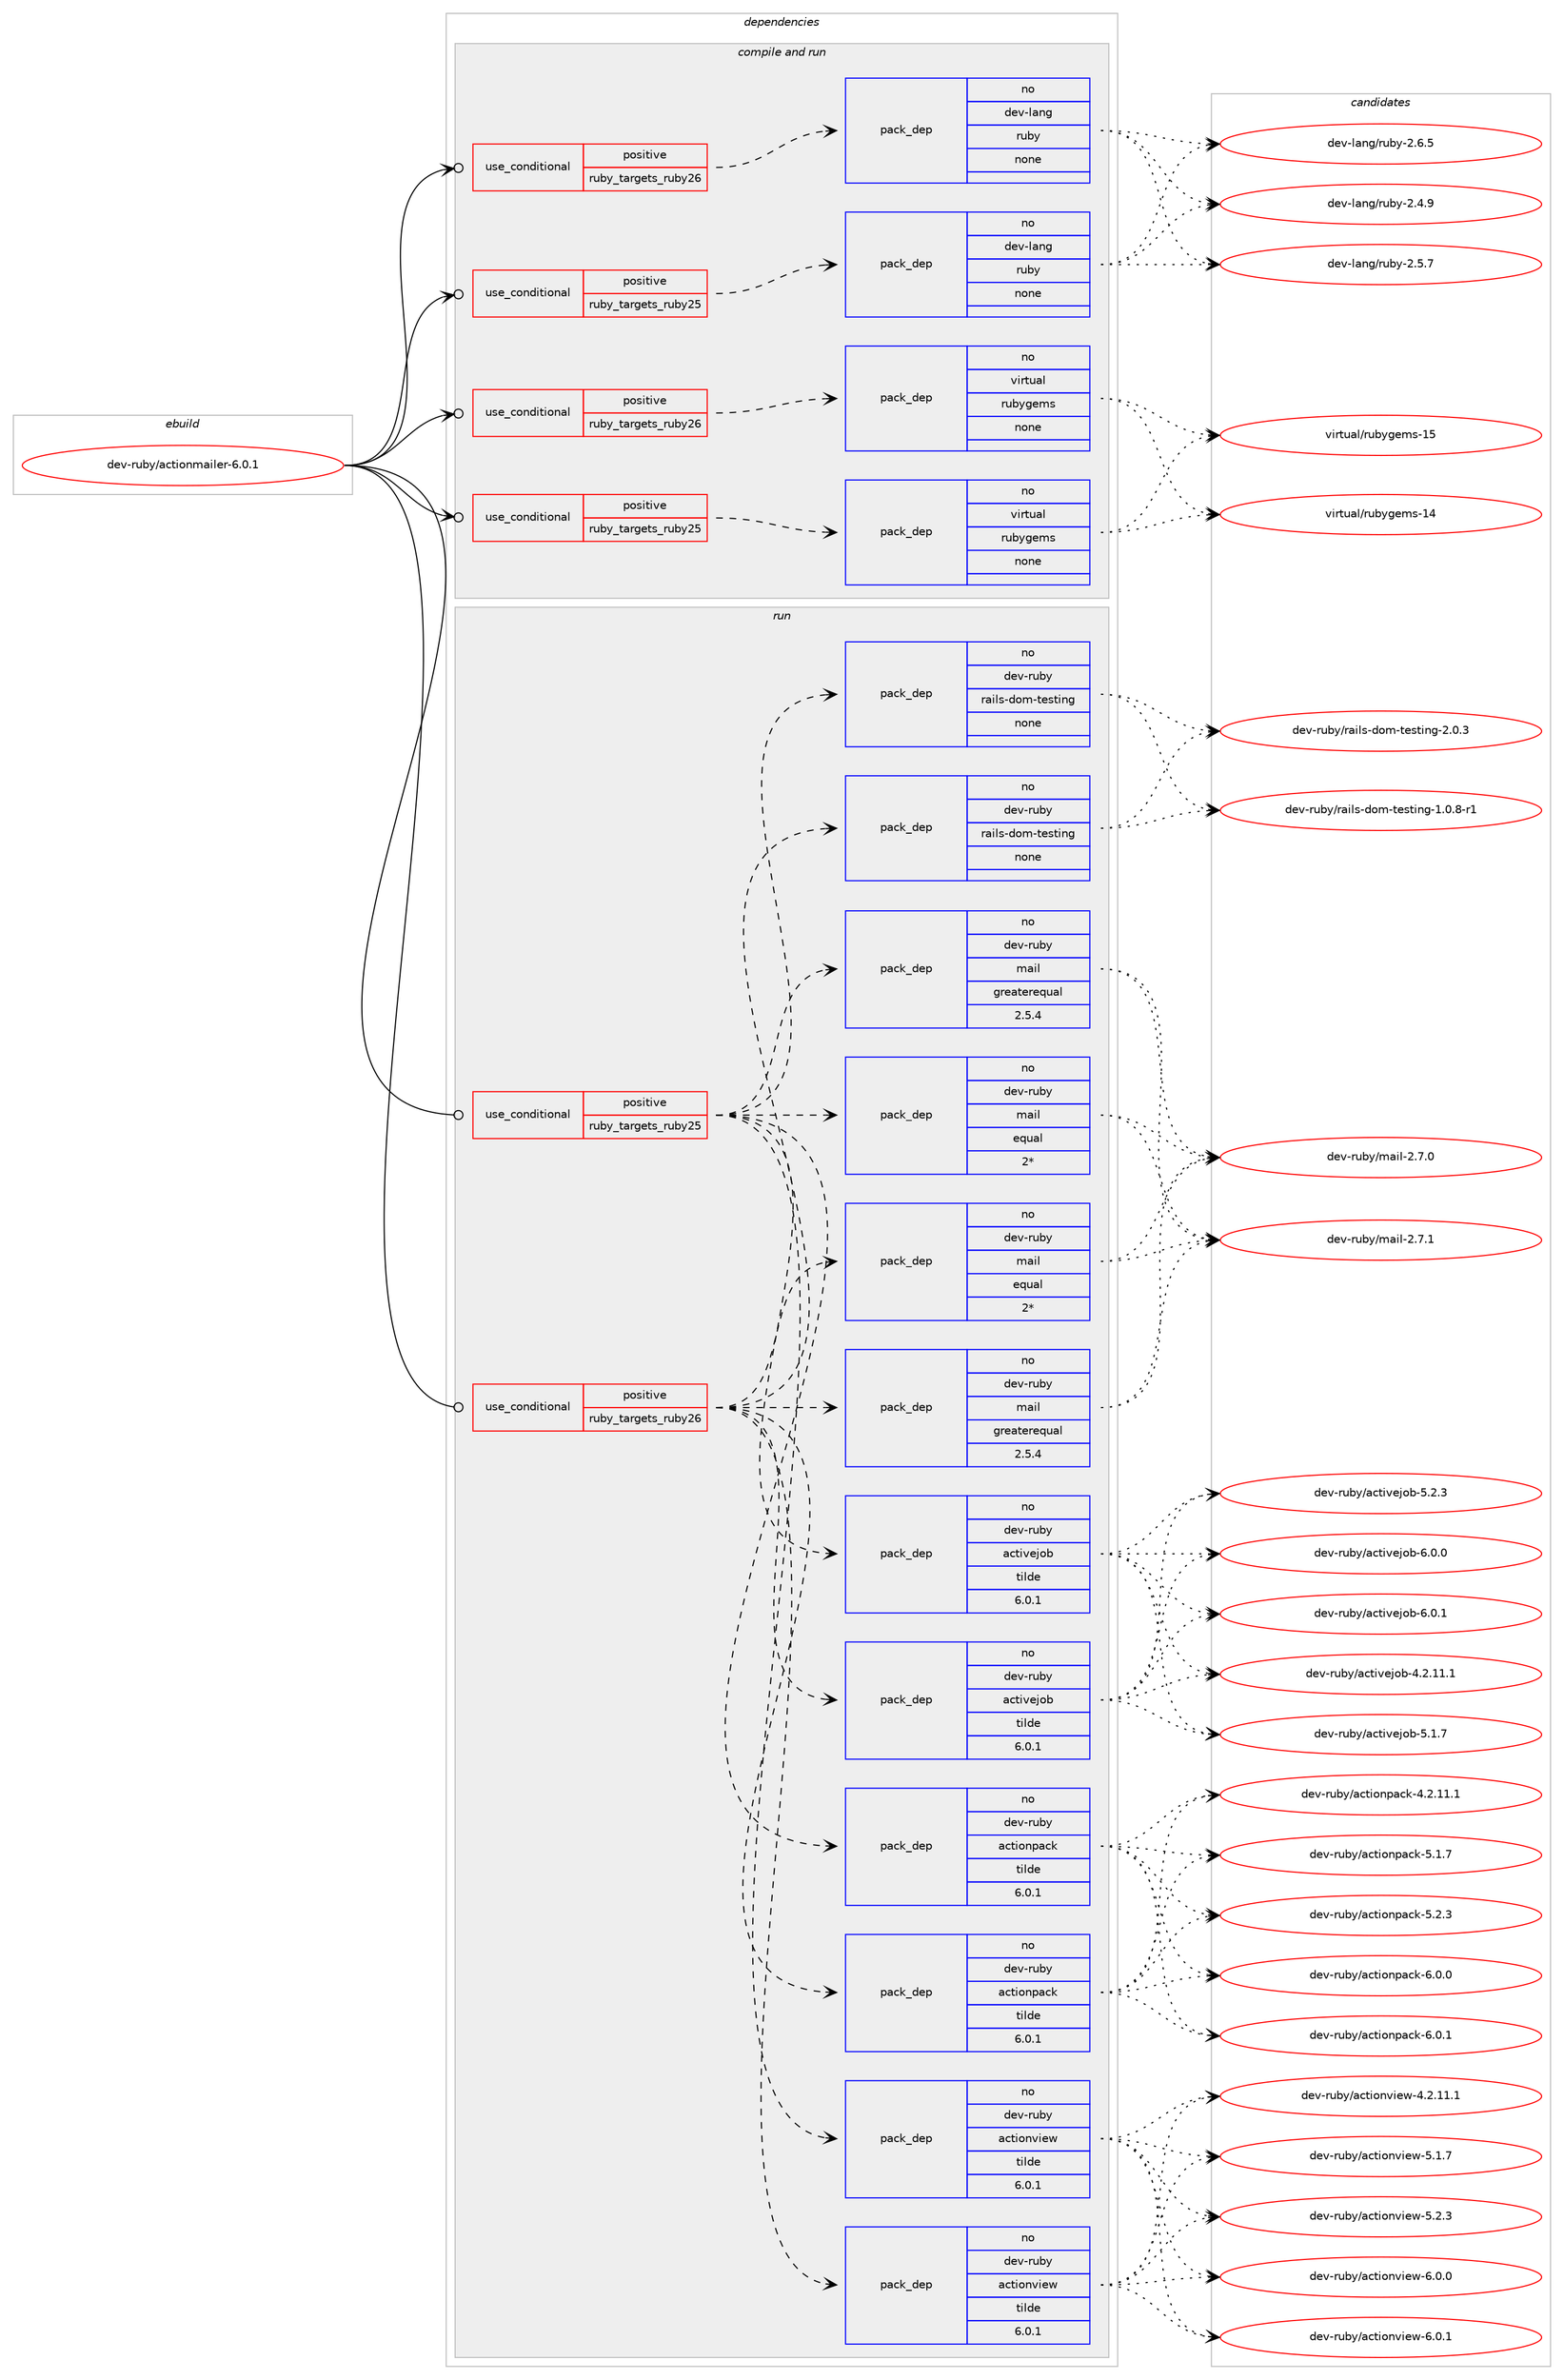digraph prolog {

# *************
# Graph options
# *************

newrank=true;
concentrate=true;
compound=true;
graph [rankdir=LR,fontname=Helvetica,fontsize=10,ranksep=1.5];#, ranksep=2.5, nodesep=0.2];
edge  [arrowhead=vee];
node  [fontname=Helvetica,fontsize=10];

# **********
# The ebuild
# **********

subgraph cluster_leftcol {
color=gray;
rank=same;
label=<<i>ebuild</i>>;
id [label="dev-ruby/actionmailer-6.0.1", color=red, width=4, href="../dev-ruby/actionmailer-6.0.1.svg"];
}

# ****************
# The dependencies
# ****************

subgraph cluster_midcol {
color=gray;
label=<<i>dependencies</i>>;
subgraph cluster_compile {
fillcolor="#eeeeee";
style=filled;
label=<<i>compile</i>>;
}
subgraph cluster_compileandrun {
fillcolor="#eeeeee";
style=filled;
label=<<i>compile and run</i>>;
subgraph cond156920 {
dependency674195 [label=<<TABLE BORDER="0" CELLBORDER="1" CELLSPACING="0" CELLPADDING="4"><TR><TD ROWSPAN="3" CELLPADDING="10">use_conditional</TD></TR><TR><TD>positive</TD></TR><TR><TD>ruby_targets_ruby25</TD></TR></TABLE>>, shape=none, color=red];
subgraph pack505369 {
dependency674196 [label=<<TABLE BORDER="0" CELLBORDER="1" CELLSPACING="0" CELLPADDING="4" WIDTH="220"><TR><TD ROWSPAN="6" CELLPADDING="30">pack_dep</TD></TR><TR><TD WIDTH="110">no</TD></TR><TR><TD>dev-lang</TD></TR><TR><TD>ruby</TD></TR><TR><TD>none</TD></TR><TR><TD></TD></TR></TABLE>>, shape=none, color=blue];
}
dependency674195:e -> dependency674196:w [weight=20,style="dashed",arrowhead="vee"];
}
id:e -> dependency674195:w [weight=20,style="solid",arrowhead="odotvee"];
subgraph cond156921 {
dependency674197 [label=<<TABLE BORDER="0" CELLBORDER="1" CELLSPACING="0" CELLPADDING="4"><TR><TD ROWSPAN="3" CELLPADDING="10">use_conditional</TD></TR><TR><TD>positive</TD></TR><TR><TD>ruby_targets_ruby25</TD></TR></TABLE>>, shape=none, color=red];
subgraph pack505370 {
dependency674198 [label=<<TABLE BORDER="0" CELLBORDER="1" CELLSPACING="0" CELLPADDING="4" WIDTH="220"><TR><TD ROWSPAN="6" CELLPADDING="30">pack_dep</TD></TR><TR><TD WIDTH="110">no</TD></TR><TR><TD>virtual</TD></TR><TR><TD>rubygems</TD></TR><TR><TD>none</TD></TR><TR><TD></TD></TR></TABLE>>, shape=none, color=blue];
}
dependency674197:e -> dependency674198:w [weight=20,style="dashed",arrowhead="vee"];
}
id:e -> dependency674197:w [weight=20,style="solid",arrowhead="odotvee"];
subgraph cond156922 {
dependency674199 [label=<<TABLE BORDER="0" CELLBORDER="1" CELLSPACING="0" CELLPADDING="4"><TR><TD ROWSPAN="3" CELLPADDING="10">use_conditional</TD></TR><TR><TD>positive</TD></TR><TR><TD>ruby_targets_ruby26</TD></TR></TABLE>>, shape=none, color=red];
subgraph pack505371 {
dependency674200 [label=<<TABLE BORDER="0" CELLBORDER="1" CELLSPACING="0" CELLPADDING="4" WIDTH="220"><TR><TD ROWSPAN="6" CELLPADDING="30">pack_dep</TD></TR><TR><TD WIDTH="110">no</TD></TR><TR><TD>dev-lang</TD></TR><TR><TD>ruby</TD></TR><TR><TD>none</TD></TR><TR><TD></TD></TR></TABLE>>, shape=none, color=blue];
}
dependency674199:e -> dependency674200:w [weight=20,style="dashed",arrowhead="vee"];
}
id:e -> dependency674199:w [weight=20,style="solid",arrowhead="odotvee"];
subgraph cond156923 {
dependency674201 [label=<<TABLE BORDER="0" CELLBORDER="1" CELLSPACING="0" CELLPADDING="4"><TR><TD ROWSPAN="3" CELLPADDING="10">use_conditional</TD></TR><TR><TD>positive</TD></TR><TR><TD>ruby_targets_ruby26</TD></TR></TABLE>>, shape=none, color=red];
subgraph pack505372 {
dependency674202 [label=<<TABLE BORDER="0" CELLBORDER="1" CELLSPACING="0" CELLPADDING="4" WIDTH="220"><TR><TD ROWSPAN="6" CELLPADDING="30">pack_dep</TD></TR><TR><TD WIDTH="110">no</TD></TR><TR><TD>virtual</TD></TR><TR><TD>rubygems</TD></TR><TR><TD>none</TD></TR><TR><TD></TD></TR></TABLE>>, shape=none, color=blue];
}
dependency674201:e -> dependency674202:w [weight=20,style="dashed",arrowhead="vee"];
}
id:e -> dependency674201:w [weight=20,style="solid",arrowhead="odotvee"];
}
subgraph cluster_run {
fillcolor="#eeeeee";
style=filled;
label=<<i>run</i>>;
subgraph cond156924 {
dependency674203 [label=<<TABLE BORDER="0" CELLBORDER="1" CELLSPACING="0" CELLPADDING="4"><TR><TD ROWSPAN="3" CELLPADDING="10">use_conditional</TD></TR><TR><TD>positive</TD></TR><TR><TD>ruby_targets_ruby25</TD></TR></TABLE>>, shape=none, color=red];
subgraph pack505373 {
dependency674204 [label=<<TABLE BORDER="0" CELLBORDER="1" CELLSPACING="0" CELLPADDING="4" WIDTH="220"><TR><TD ROWSPAN="6" CELLPADDING="30">pack_dep</TD></TR><TR><TD WIDTH="110">no</TD></TR><TR><TD>dev-ruby</TD></TR><TR><TD>actionpack</TD></TR><TR><TD>tilde</TD></TR><TR><TD>6.0.1</TD></TR></TABLE>>, shape=none, color=blue];
}
dependency674203:e -> dependency674204:w [weight=20,style="dashed",arrowhead="vee"];
subgraph pack505374 {
dependency674205 [label=<<TABLE BORDER="0" CELLBORDER="1" CELLSPACING="0" CELLPADDING="4" WIDTH="220"><TR><TD ROWSPAN="6" CELLPADDING="30">pack_dep</TD></TR><TR><TD WIDTH="110">no</TD></TR><TR><TD>dev-ruby</TD></TR><TR><TD>actionview</TD></TR><TR><TD>tilde</TD></TR><TR><TD>6.0.1</TD></TR></TABLE>>, shape=none, color=blue];
}
dependency674203:e -> dependency674205:w [weight=20,style="dashed",arrowhead="vee"];
subgraph pack505375 {
dependency674206 [label=<<TABLE BORDER="0" CELLBORDER="1" CELLSPACING="0" CELLPADDING="4" WIDTH="220"><TR><TD ROWSPAN="6" CELLPADDING="30">pack_dep</TD></TR><TR><TD WIDTH="110">no</TD></TR><TR><TD>dev-ruby</TD></TR><TR><TD>activejob</TD></TR><TR><TD>tilde</TD></TR><TR><TD>6.0.1</TD></TR></TABLE>>, shape=none, color=blue];
}
dependency674203:e -> dependency674206:w [weight=20,style="dashed",arrowhead="vee"];
subgraph pack505376 {
dependency674207 [label=<<TABLE BORDER="0" CELLBORDER="1" CELLSPACING="0" CELLPADDING="4" WIDTH="220"><TR><TD ROWSPAN="6" CELLPADDING="30">pack_dep</TD></TR><TR><TD WIDTH="110">no</TD></TR><TR><TD>dev-ruby</TD></TR><TR><TD>mail</TD></TR><TR><TD>greaterequal</TD></TR><TR><TD>2.5.4</TD></TR></TABLE>>, shape=none, color=blue];
}
dependency674203:e -> dependency674207:w [weight=20,style="dashed",arrowhead="vee"];
subgraph pack505377 {
dependency674208 [label=<<TABLE BORDER="0" CELLBORDER="1" CELLSPACING="0" CELLPADDING="4" WIDTH="220"><TR><TD ROWSPAN="6" CELLPADDING="30">pack_dep</TD></TR><TR><TD WIDTH="110">no</TD></TR><TR><TD>dev-ruby</TD></TR><TR><TD>mail</TD></TR><TR><TD>equal</TD></TR><TR><TD>2*</TD></TR></TABLE>>, shape=none, color=blue];
}
dependency674203:e -> dependency674208:w [weight=20,style="dashed",arrowhead="vee"];
subgraph pack505378 {
dependency674209 [label=<<TABLE BORDER="0" CELLBORDER="1" CELLSPACING="0" CELLPADDING="4" WIDTH="220"><TR><TD ROWSPAN="6" CELLPADDING="30">pack_dep</TD></TR><TR><TD WIDTH="110">no</TD></TR><TR><TD>dev-ruby</TD></TR><TR><TD>rails-dom-testing</TD></TR><TR><TD>none</TD></TR><TR><TD></TD></TR></TABLE>>, shape=none, color=blue];
}
dependency674203:e -> dependency674209:w [weight=20,style="dashed",arrowhead="vee"];
}
id:e -> dependency674203:w [weight=20,style="solid",arrowhead="odot"];
subgraph cond156925 {
dependency674210 [label=<<TABLE BORDER="0" CELLBORDER="1" CELLSPACING="0" CELLPADDING="4"><TR><TD ROWSPAN="3" CELLPADDING="10">use_conditional</TD></TR><TR><TD>positive</TD></TR><TR><TD>ruby_targets_ruby26</TD></TR></TABLE>>, shape=none, color=red];
subgraph pack505379 {
dependency674211 [label=<<TABLE BORDER="0" CELLBORDER="1" CELLSPACING="0" CELLPADDING="4" WIDTH="220"><TR><TD ROWSPAN="6" CELLPADDING="30">pack_dep</TD></TR><TR><TD WIDTH="110">no</TD></TR><TR><TD>dev-ruby</TD></TR><TR><TD>actionpack</TD></TR><TR><TD>tilde</TD></TR><TR><TD>6.0.1</TD></TR></TABLE>>, shape=none, color=blue];
}
dependency674210:e -> dependency674211:w [weight=20,style="dashed",arrowhead="vee"];
subgraph pack505380 {
dependency674212 [label=<<TABLE BORDER="0" CELLBORDER="1" CELLSPACING="0" CELLPADDING="4" WIDTH="220"><TR><TD ROWSPAN="6" CELLPADDING="30">pack_dep</TD></TR><TR><TD WIDTH="110">no</TD></TR><TR><TD>dev-ruby</TD></TR><TR><TD>actionview</TD></TR><TR><TD>tilde</TD></TR><TR><TD>6.0.1</TD></TR></TABLE>>, shape=none, color=blue];
}
dependency674210:e -> dependency674212:w [weight=20,style="dashed",arrowhead="vee"];
subgraph pack505381 {
dependency674213 [label=<<TABLE BORDER="0" CELLBORDER="1" CELLSPACING="0" CELLPADDING="4" WIDTH="220"><TR><TD ROWSPAN="6" CELLPADDING="30">pack_dep</TD></TR><TR><TD WIDTH="110">no</TD></TR><TR><TD>dev-ruby</TD></TR><TR><TD>activejob</TD></TR><TR><TD>tilde</TD></TR><TR><TD>6.0.1</TD></TR></TABLE>>, shape=none, color=blue];
}
dependency674210:e -> dependency674213:w [weight=20,style="dashed",arrowhead="vee"];
subgraph pack505382 {
dependency674214 [label=<<TABLE BORDER="0" CELLBORDER="1" CELLSPACING="0" CELLPADDING="4" WIDTH="220"><TR><TD ROWSPAN="6" CELLPADDING="30">pack_dep</TD></TR><TR><TD WIDTH="110">no</TD></TR><TR><TD>dev-ruby</TD></TR><TR><TD>mail</TD></TR><TR><TD>greaterequal</TD></TR><TR><TD>2.5.4</TD></TR></TABLE>>, shape=none, color=blue];
}
dependency674210:e -> dependency674214:w [weight=20,style="dashed",arrowhead="vee"];
subgraph pack505383 {
dependency674215 [label=<<TABLE BORDER="0" CELLBORDER="1" CELLSPACING="0" CELLPADDING="4" WIDTH="220"><TR><TD ROWSPAN="6" CELLPADDING="30">pack_dep</TD></TR><TR><TD WIDTH="110">no</TD></TR><TR><TD>dev-ruby</TD></TR><TR><TD>mail</TD></TR><TR><TD>equal</TD></TR><TR><TD>2*</TD></TR></TABLE>>, shape=none, color=blue];
}
dependency674210:e -> dependency674215:w [weight=20,style="dashed",arrowhead="vee"];
subgraph pack505384 {
dependency674216 [label=<<TABLE BORDER="0" CELLBORDER="1" CELLSPACING="0" CELLPADDING="4" WIDTH="220"><TR><TD ROWSPAN="6" CELLPADDING="30">pack_dep</TD></TR><TR><TD WIDTH="110">no</TD></TR><TR><TD>dev-ruby</TD></TR><TR><TD>rails-dom-testing</TD></TR><TR><TD>none</TD></TR><TR><TD></TD></TR></TABLE>>, shape=none, color=blue];
}
dependency674210:e -> dependency674216:w [weight=20,style="dashed",arrowhead="vee"];
}
id:e -> dependency674210:w [weight=20,style="solid",arrowhead="odot"];
}
}

# **************
# The candidates
# **************

subgraph cluster_choices {
rank=same;
color=gray;
label=<<i>candidates</i>>;

subgraph choice505369 {
color=black;
nodesep=1;
choice10010111845108971101034711411798121455046524657 [label="dev-lang/ruby-2.4.9", color=red, width=4,href="../dev-lang/ruby-2.4.9.svg"];
choice10010111845108971101034711411798121455046534655 [label="dev-lang/ruby-2.5.7", color=red, width=4,href="../dev-lang/ruby-2.5.7.svg"];
choice10010111845108971101034711411798121455046544653 [label="dev-lang/ruby-2.6.5", color=red, width=4,href="../dev-lang/ruby-2.6.5.svg"];
dependency674196:e -> choice10010111845108971101034711411798121455046524657:w [style=dotted,weight="100"];
dependency674196:e -> choice10010111845108971101034711411798121455046534655:w [style=dotted,weight="100"];
dependency674196:e -> choice10010111845108971101034711411798121455046544653:w [style=dotted,weight="100"];
}
subgraph choice505370 {
color=black;
nodesep=1;
choice118105114116117971084711411798121103101109115454952 [label="virtual/rubygems-14", color=red, width=4,href="../virtual/rubygems-14.svg"];
choice118105114116117971084711411798121103101109115454953 [label="virtual/rubygems-15", color=red, width=4,href="../virtual/rubygems-15.svg"];
dependency674198:e -> choice118105114116117971084711411798121103101109115454952:w [style=dotted,weight="100"];
dependency674198:e -> choice118105114116117971084711411798121103101109115454953:w [style=dotted,weight="100"];
}
subgraph choice505371 {
color=black;
nodesep=1;
choice10010111845108971101034711411798121455046524657 [label="dev-lang/ruby-2.4.9", color=red, width=4,href="../dev-lang/ruby-2.4.9.svg"];
choice10010111845108971101034711411798121455046534655 [label="dev-lang/ruby-2.5.7", color=red, width=4,href="../dev-lang/ruby-2.5.7.svg"];
choice10010111845108971101034711411798121455046544653 [label="dev-lang/ruby-2.6.5", color=red, width=4,href="../dev-lang/ruby-2.6.5.svg"];
dependency674200:e -> choice10010111845108971101034711411798121455046524657:w [style=dotted,weight="100"];
dependency674200:e -> choice10010111845108971101034711411798121455046534655:w [style=dotted,weight="100"];
dependency674200:e -> choice10010111845108971101034711411798121455046544653:w [style=dotted,weight="100"];
}
subgraph choice505372 {
color=black;
nodesep=1;
choice118105114116117971084711411798121103101109115454952 [label="virtual/rubygems-14", color=red, width=4,href="../virtual/rubygems-14.svg"];
choice118105114116117971084711411798121103101109115454953 [label="virtual/rubygems-15", color=red, width=4,href="../virtual/rubygems-15.svg"];
dependency674202:e -> choice118105114116117971084711411798121103101109115454952:w [style=dotted,weight="100"];
dependency674202:e -> choice118105114116117971084711411798121103101109115454953:w [style=dotted,weight="100"];
}
subgraph choice505373 {
color=black;
nodesep=1;
choice10010111845114117981214797991161051111101129799107455246504649494649 [label="dev-ruby/actionpack-4.2.11.1", color=red, width=4,href="../dev-ruby/actionpack-4.2.11.1.svg"];
choice10010111845114117981214797991161051111101129799107455346494655 [label="dev-ruby/actionpack-5.1.7", color=red, width=4,href="../dev-ruby/actionpack-5.1.7.svg"];
choice10010111845114117981214797991161051111101129799107455346504651 [label="dev-ruby/actionpack-5.2.3", color=red, width=4,href="../dev-ruby/actionpack-5.2.3.svg"];
choice10010111845114117981214797991161051111101129799107455446484648 [label="dev-ruby/actionpack-6.0.0", color=red, width=4,href="../dev-ruby/actionpack-6.0.0.svg"];
choice10010111845114117981214797991161051111101129799107455446484649 [label="dev-ruby/actionpack-6.0.1", color=red, width=4,href="../dev-ruby/actionpack-6.0.1.svg"];
dependency674204:e -> choice10010111845114117981214797991161051111101129799107455246504649494649:w [style=dotted,weight="100"];
dependency674204:e -> choice10010111845114117981214797991161051111101129799107455346494655:w [style=dotted,weight="100"];
dependency674204:e -> choice10010111845114117981214797991161051111101129799107455346504651:w [style=dotted,weight="100"];
dependency674204:e -> choice10010111845114117981214797991161051111101129799107455446484648:w [style=dotted,weight="100"];
dependency674204:e -> choice10010111845114117981214797991161051111101129799107455446484649:w [style=dotted,weight="100"];
}
subgraph choice505374 {
color=black;
nodesep=1;
choice1001011184511411798121479799116105111110118105101119455246504649494649 [label="dev-ruby/actionview-4.2.11.1", color=red, width=4,href="../dev-ruby/actionview-4.2.11.1.svg"];
choice1001011184511411798121479799116105111110118105101119455346494655 [label="dev-ruby/actionview-5.1.7", color=red, width=4,href="../dev-ruby/actionview-5.1.7.svg"];
choice1001011184511411798121479799116105111110118105101119455346504651 [label="dev-ruby/actionview-5.2.3", color=red, width=4,href="../dev-ruby/actionview-5.2.3.svg"];
choice1001011184511411798121479799116105111110118105101119455446484648 [label="dev-ruby/actionview-6.0.0", color=red, width=4,href="../dev-ruby/actionview-6.0.0.svg"];
choice1001011184511411798121479799116105111110118105101119455446484649 [label="dev-ruby/actionview-6.0.1", color=red, width=4,href="../dev-ruby/actionview-6.0.1.svg"];
dependency674205:e -> choice1001011184511411798121479799116105111110118105101119455246504649494649:w [style=dotted,weight="100"];
dependency674205:e -> choice1001011184511411798121479799116105111110118105101119455346494655:w [style=dotted,weight="100"];
dependency674205:e -> choice1001011184511411798121479799116105111110118105101119455346504651:w [style=dotted,weight="100"];
dependency674205:e -> choice1001011184511411798121479799116105111110118105101119455446484648:w [style=dotted,weight="100"];
dependency674205:e -> choice1001011184511411798121479799116105111110118105101119455446484649:w [style=dotted,weight="100"];
}
subgraph choice505375 {
color=black;
nodesep=1;
choice100101118451141179812147979911610511810110611198455246504649494649 [label="dev-ruby/activejob-4.2.11.1", color=red, width=4,href="../dev-ruby/activejob-4.2.11.1.svg"];
choice100101118451141179812147979911610511810110611198455346494655 [label="dev-ruby/activejob-5.1.7", color=red, width=4,href="../dev-ruby/activejob-5.1.7.svg"];
choice100101118451141179812147979911610511810110611198455346504651 [label="dev-ruby/activejob-5.2.3", color=red, width=4,href="../dev-ruby/activejob-5.2.3.svg"];
choice100101118451141179812147979911610511810110611198455446484648 [label="dev-ruby/activejob-6.0.0", color=red, width=4,href="../dev-ruby/activejob-6.0.0.svg"];
choice100101118451141179812147979911610511810110611198455446484649 [label="dev-ruby/activejob-6.0.1", color=red, width=4,href="../dev-ruby/activejob-6.0.1.svg"];
dependency674206:e -> choice100101118451141179812147979911610511810110611198455246504649494649:w [style=dotted,weight="100"];
dependency674206:e -> choice100101118451141179812147979911610511810110611198455346494655:w [style=dotted,weight="100"];
dependency674206:e -> choice100101118451141179812147979911610511810110611198455346504651:w [style=dotted,weight="100"];
dependency674206:e -> choice100101118451141179812147979911610511810110611198455446484648:w [style=dotted,weight="100"];
dependency674206:e -> choice100101118451141179812147979911610511810110611198455446484649:w [style=dotted,weight="100"];
}
subgraph choice505376 {
color=black;
nodesep=1;
choice10010111845114117981214710997105108455046554648 [label="dev-ruby/mail-2.7.0", color=red, width=4,href="../dev-ruby/mail-2.7.0.svg"];
choice10010111845114117981214710997105108455046554649 [label="dev-ruby/mail-2.7.1", color=red, width=4,href="../dev-ruby/mail-2.7.1.svg"];
dependency674207:e -> choice10010111845114117981214710997105108455046554648:w [style=dotted,weight="100"];
dependency674207:e -> choice10010111845114117981214710997105108455046554649:w [style=dotted,weight="100"];
}
subgraph choice505377 {
color=black;
nodesep=1;
choice10010111845114117981214710997105108455046554648 [label="dev-ruby/mail-2.7.0", color=red, width=4,href="../dev-ruby/mail-2.7.0.svg"];
choice10010111845114117981214710997105108455046554649 [label="dev-ruby/mail-2.7.1", color=red, width=4,href="../dev-ruby/mail-2.7.1.svg"];
dependency674208:e -> choice10010111845114117981214710997105108455046554648:w [style=dotted,weight="100"];
dependency674208:e -> choice10010111845114117981214710997105108455046554649:w [style=dotted,weight="100"];
}
subgraph choice505378 {
color=black;
nodesep=1;
choice1001011184511411798121471149710510811545100111109451161011151161051101034549464846564511449 [label="dev-ruby/rails-dom-testing-1.0.8-r1", color=red, width=4,href="../dev-ruby/rails-dom-testing-1.0.8-r1.svg"];
choice100101118451141179812147114971051081154510011110945116101115116105110103455046484651 [label="dev-ruby/rails-dom-testing-2.0.3", color=red, width=4,href="../dev-ruby/rails-dom-testing-2.0.3.svg"];
dependency674209:e -> choice1001011184511411798121471149710510811545100111109451161011151161051101034549464846564511449:w [style=dotted,weight="100"];
dependency674209:e -> choice100101118451141179812147114971051081154510011110945116101115116105110103455046484651:w [style=dotted,weight="100"];
}
subgraph choice505379 {
color=black;
nodesep=1;
choice10010111845114117981214797991161051111101129799107455246504649494649 [label="dev-ruby/actionpack-4.2.11.1", color=red, width=4,href="../dev-ruby/actionpack-4.2.11.1.svg"];
choice10010111845114117981214797991161051111101129799107455346494655 [label="dev-ruby/actionpack-5.1.7", color=red, width=4,href="../dev-ruby/actionpack-5.1.7.svg"];
choice10010111845114117981214797991161051111101129799107455346504651 [label="dev-ruby/actionpack-5.2.3", color=red, width=4,href="../dev-ruby/actionpack-5.2.3.svg"];
choice10010111845114117981214797991161051111101129799107455446484648 [label="dev-ruby/actionpack-6.0.0", color=red, width=4,href="../dev-ruby/actionpack-6.0.0.svg"];
choice10010111845114117981214797991161051111101129799107455446484649 [label="dev-ruby/actionpack-6.0.1", color=red, width=4,href="../dev-ruby/actionpack-6.0.1.svg"];
dependency674211:e -> choice10010111845114117981214797991161051111101129799107455246504649494649:w [style=dotted,weight="100"];
dependency674211:e -> choice10010111845114117981214797991161051111101129799107455346494655:w [style=dotted,weight="100"];
dependency674211:e -> choice10010111845114117981214797991161051111101129799107455346504651:w [style=dotted,weight="100"];
dependency674211:e -> choice10010111845114117981214797991161051111101129799107455446484648:w [style=dotted,weight="100"];
dependency674211:e -> choice10010111845114117981214797991161051111101129799107455446484649:w [style=dotted,weight="100"];
}
subgraph choice505380 {
color=black;
nodesep=1;
choice1001011184511411798121479799116105111110118105101119455246504649494649 [label="dev-ruby/actionview-4.2.11.1", color=red, width=4,href="../dev-ruby/actionview-4.2.11.1.svg"];
choice1001011184511411798121479799116105111110118105101119455346494655 [label="dev-ruby/actionview-5.1.7", color=red, width=4,href="../dev-ruby/actionview-5.1.7.svg"];
choice1001011184511411798121479799116105111110118105101119455346504651 [label="dev-ruby/actionview-5.2.3", color=red, width=4,href="../dev-ruby/actionview-5.2.3.svg"];
choice1001011184511411798121479799116105111110118105101119455446484648 [label="dev-ruby/actionview-6.0.0", color=red, width=4,href="../dev-ruby/actionview-6.0.0.svg"];
choice1001011184511411798121479799116105111110118105101119455446484649 [label="dev-ruby/actionview-6.0.1", color=red, width=4,href="../dev-ruby/actionview-6.0.1.svg"];
dependency674212:e -> choice1001011184511411798121479799116105111110118105101119455246504649494649:w [style=dotted,weight="100"];
dependency674212:e -> choice1001011184511411798121479799116105111110118105101119455346494655:w [style=dotted,weight="100"];
dependency674212:e -> choice1001011184511411798121479799116105111110118105101119455346504651:w [style=dotted,weight="100"];
dependency674212:e -> choice1001011184511411798121479799116105111110118105101119455446484648:w [style=dotted,weight="100"];
dependency674212:e -> choice1001011184511411798121479799116105111110118105101119455446484649:w [style=dotted,weight="100"];
}
subgraph choice505381 {
color=black;
nodesep=1;
choice100101118451141179812147979911610511810110611198455246504649494649 [label="dev-ruby/activejob-4.2.11.1", color=red, width=4,href="../dev-ruby/activejob-4.2.11.1.svg"];
choice100101118451141179812147979911610511810110611198455346494655 [label="dev-ruby/activejob-5.1.7", color=red, width=4,href="../dev-ruby/activejob-5.1.7.svg"];
choice100101118451141179812147979911610511810110611198455346504651 [label="dev-ruby/activejob-5.2.3", color=red, width=4,href="../dev-ruby/activejob-5.2.3.svg"];
choice100101118451141179812147979911610511810110611198455446484648 [label="dev-ruby/activejob-6.0.0", color=red, width=4,href="../dev-ruby/activejob-6.0.0.svg"];
choice100101118451141179812147979911610511810110611198455446484649 [label="dev-ruby/activejob-6.0.1", color=red, width=4,href="../dev-ruby/activejob-6.0.1.svg"];
dependency674213:e -> choice100101118451141179812147979911610511810110611198455246504649494649:w [style=dotted,weight="100"];
dependency674213:e -> choice100101118451141179812147979911610511810110611198455346494655:w [style=dotted,weight="100"];
dependency674213:e -> choice100101118451141179812147979911610511810110611198455346504651:w [style=dotted,weight="100"];
dependency674213:e -> choice100101118451141179812147979911610511810110611198455446484648:w [style=dotted,weight="100"];
dependency674213:e -> choice100101118451141179812147979911610511810110611198455446484649:w [style=dotted,weight="100"];
}
subgraph choice505382 {
color=black;
nodesep=1;
choice10010111845114117981214710997105108455046554648 [label="dev-ruby/mail-2.7.0", color=red, width=4,href="../dev-ruby/mail-2.7.0.svg"];
choice10010111845114117981214710997105108455046554649 [label="dev-ruby/mail-2.7.1", color=red, width=4,href="../dev-ruby/mail-2.7.1.svg"];
dependency674214:e -> choice10010111845114117981214710997105108455046554648:w [style=dotted,weight="100"];
dependency674214:e -> choice10010111845114117981214710997105108455046554649:w [style=dotted,weight="100"];
}
subgraph choice505383 {
color=black;
nodesep=1;
choice10010111845114117981214710997105108455046554648 [label="dev-ruby/mail-2.7.0", color=red, width=4,href="../dev-ruby/mail-2.7.0.svg"];
choice10010111845114117981214710997105108455046554649 [label="dev-ruby/mail-2.7.1", color=red, width=4,href="../dev-ruby/mail-2.7.1.svg"];
dependency674215:e -> choice10010111845114117981214710997105108455046554648:w [style=dotted,weight="100"];
dependency674215:e -> choice10010111845114117981214710997105108455046554649:w [style=dotted,weight="100"];
}
subgraph choice505384 {
color=black;
nodesep=1;
choice1001011184511411798121471149710510811545100111109451161011151161051101034549464846564511449 [label="dev-ruby/rails-dom-testing-1.0.8-r1", color=red, width=4,href="../dev-ruby/rails-dom-testing-1.0.8-r1.svg"];
choice100101118451141179812147114971051081154510011110945116101115116105110103455046484651 [label="dev-ruby/rails-dom-testing-2.0.3", color=red, width=4,href="../dev-ruby/rails-dom-testing-2.0.3.svg"];
dependency674216:e -> choice1001011184511411798121471149710510811545100111109451161011151161051101034549464846564511449:w [style=dotted,weight="100"];
dependency674216:e -> choice100101118451141179812147114971051081154510011110945116101115116105110103455046484651:w [style=dotted,weight="100"];
}
}

}
